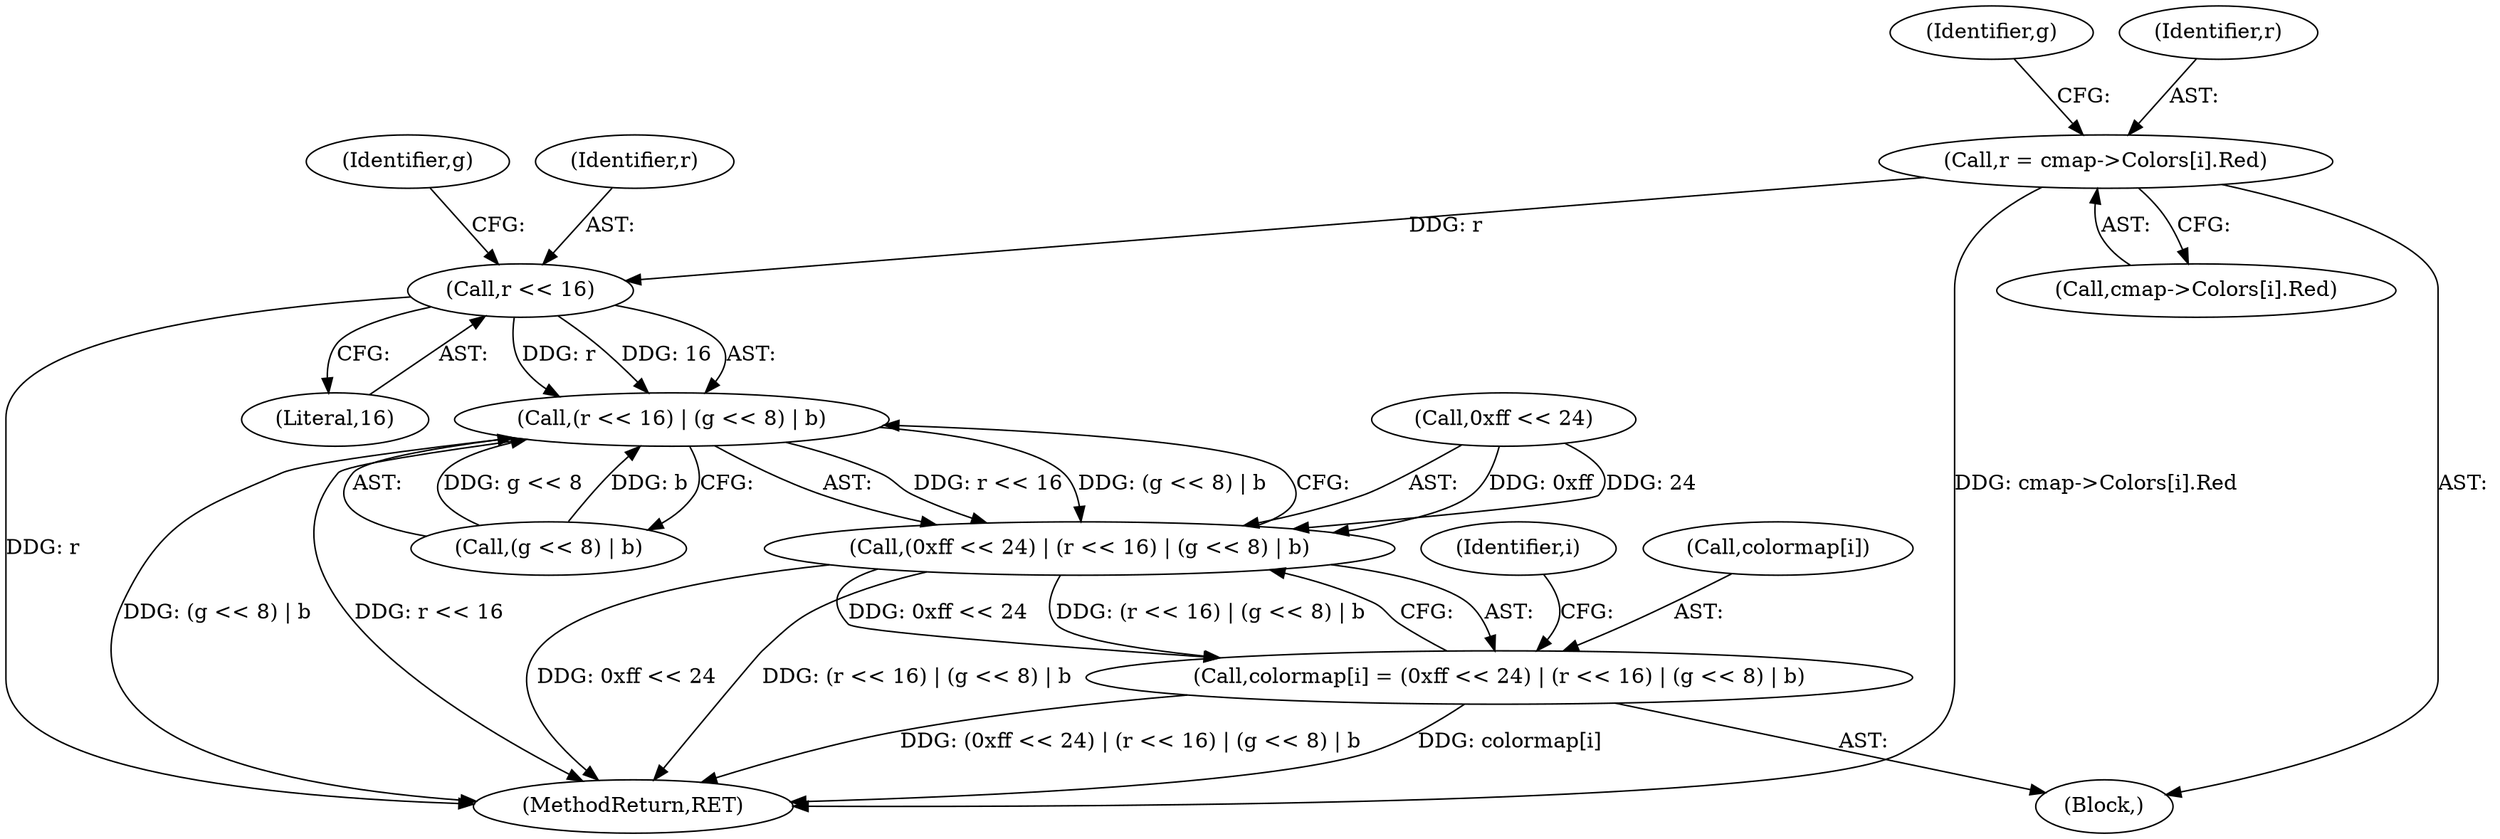 digraph "0_enlightment_37a96801663b7b4cd3fbe56cc0eb8b6a17e766a8@array" {
"1000501" [label="(Call,r = cmap->Colors[i].Red)"];
"1000537" [label="(Call,r << 16)"];
"1000536" [label="(Call,(r << 16) | (g << 8) | b)"];
"1000532" [label="(Call,(0xff << 24) | (r << 16) | (g << 8) | b)"];
"1000528" [label="(Call,colormap[i] = (0xff << 24) | (r << 16) | (g << 8) | b)"];
"1000536" [label="(Call,(r << 16) | (g << 8) | b)"];
"1000500" [label="(Block,)"];
"1000539" [label="(Literal,16)"];
"1000538" [label="(Identifier,r)"];
"1000501" [label="(Call,r = cmap->Colors[i].Red)"];
"1000529" [label="(Call,colormap[i])"];
"1000511" [label="(Identifier,g)"];
"1000532" [label="(Call,(0xff << 24) | (r << 16) | (g << 8) | b)"];
"1000498" [label="(Identifier,i)"];
"1000775" [label="(MethodReturn,RET)"];
"1000503" [label="(Call,cmap->Colors[i].Red)"];
"1000528" [label="(Call,colormap[i] = (0xff << 24) | (r << 16) | (g << 8) | b)"];
"1000537" [label="(Call,r << 16)"];
"1000540" [label="(Call,(g << 8) | b)"];
"1000542" [label="(Identifier,g)"];
"1000502" [label="(Identifier,r)"];
"1000533" [label="(Call,0xff << 24)"];
"1000501" -> "1000500"  [label="AST: "];
"1000501" -> "1000503"  [label="CFG: "];
"1000502" -> "1000501"  [label="AST: "];
"1000503" -> "1000501"  [label="AST: "];
"1000511" -> "1000501"  [label="CFG: "];
"1000501" -> "1000775"  [label="DDG: cmap->Colors[i].Red"];
"1000501" -> "1000537"  [label="DDG: r"];
"1000537" -> "1000536"  [label="AST: "];
"1000537" -> "1000539"  [label="CFG: "];
"1000538" -> "1000537"  [label="AST: "];
"1000539" -> "1000537"  [label="AST: "];
"1000542" -> "1000537"  [label="CFG: "];
"1000537" -> "1000775"  [label="DDG: r"];
"1000537" -> "1000536"  [label="DDG: r"];
"1000537" -> "1000536"  [label="DDG: 16"];
"1000536" -> "1000532"  [label="AST: "];
"1000536" -> "1000540"  [label="CFG: "];
"1000540" -> "1000536"  [label="AST: "];
"1000532" -> "1000536"  [label="CFG: "];
"1000536" -> "1000775"  [label="DDG: (g << 8) | b"];
"1000536" -> "1000775"  [label="DDG: r << 16"];
"1000536" -> "1000532"  [label="DDG: r << 16"];
"1000536" -> "1000532"  [label="DDG: (g << 8) | b"];
"1000540" -> "1000536"  [label="DDG: g << 8"];
"1000540" -> "1000536"  [label="DDG: b"];
"1000532" -> "1000528"  [label="AST: "];
"1000533" -> "1000532"  [label="AST: "];
"1000528" -> "1000532"  [label="CFG: "];
"1000532" -> "1000775"  [label="DDG: 0xff << 24"];
"1000532" -> "1000775"  [label="DDG: (r << 16) | (g << 8) | b"];
"1000532" -> "1000528"  [label="DDG: 0xff << 24"];
"1000532" -> "1000528"  [label="DDG: (r << 16) | (g << 8) | b"];
"1000533" -> "1000532"  [label="DDG: 0xff"];
"1000533" -> "1000532"  [label="DDG: 24"];
"1000528" -> "1000500"  [label="AST: "];
"1000529" -> "1000528"  [label="AST: "];
"1000498" -> "1000528"  [label="CFG: "];
"1000528" -> "1000775"  [label="DDG: colormap[i]"];
"1000528" -> "1000775"  [label="DDG: (0xff << 24) | (r << 16) | (g << 8) | b"];
}
